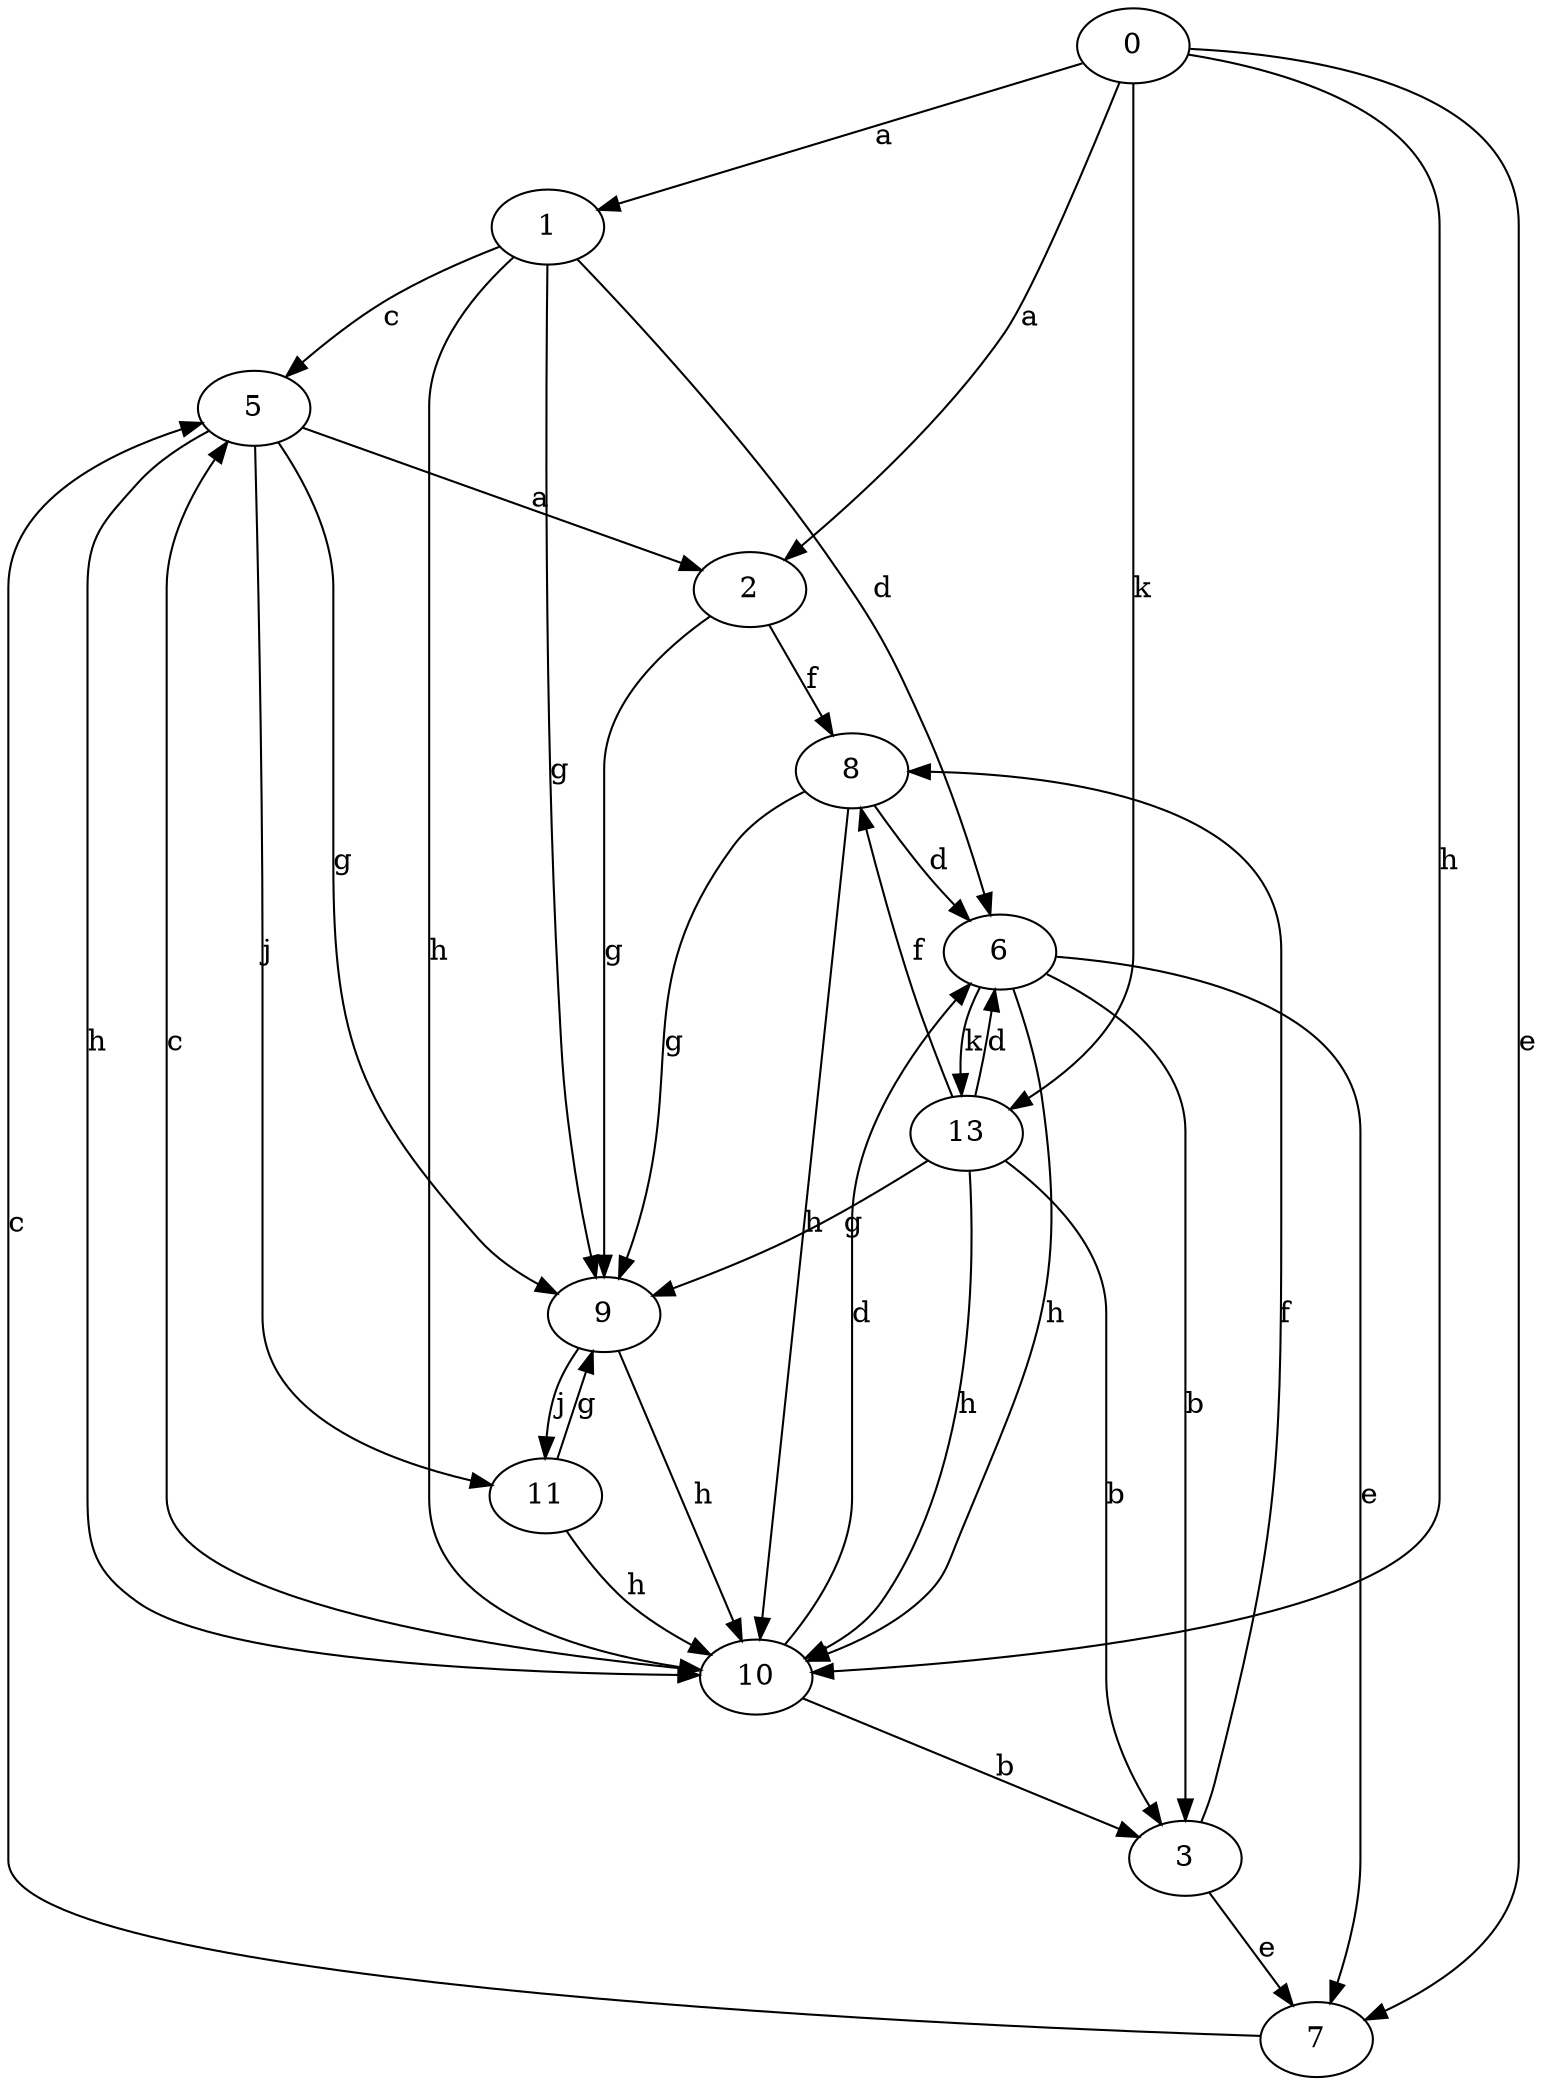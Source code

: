 strict digraph  {
1;
2;
3;
5;
0;
6;
7;
8;
9;
10;
11;
13;
1 -> 5  [label=c];
1 -> 6  [label=d];
1 -> 9  [label=g];
1 -> 10  [label=h];
2 -> 8  [label=f];
2 -> 9  [label=g];
3 -> 7  [label=e];
3 -> 8  [label=f];
5 -> 2  [label=a];
5 -> 9  [label=g];
5 -> 10  [label=h];
5 -> 11  [label=j];
0 -> 1  [label=a];
0 -> 2  [label=a];
0 -> 7  [label=e];
0 -> 10  [label=h];
0 -> 13  [label=k];
6 -> 3  [label=b];
6 -> 7  [label=e];
6 -> 10  [label=h];
6 -> 13  [label=k];
7 -> 5  [label=c];
8 -> 6  [label=d];
8 -> 9  [label=g];
8 -> 10  [label=h];
9 -> 10  [label=h];
9 -> 11  [label=j];
10 -> 3  [label=b];
10 -> 5  [label=c];
10 -> 6  [label=d];
11 -> 9  [label=g];
11 -> 10  [label=h];
13 -> 3  [label=b];
13 -> 6  [label=d];
13 -> 8  [label=f];
13 -> 9  [label=g];
13 -> 10  [label=h];
}
